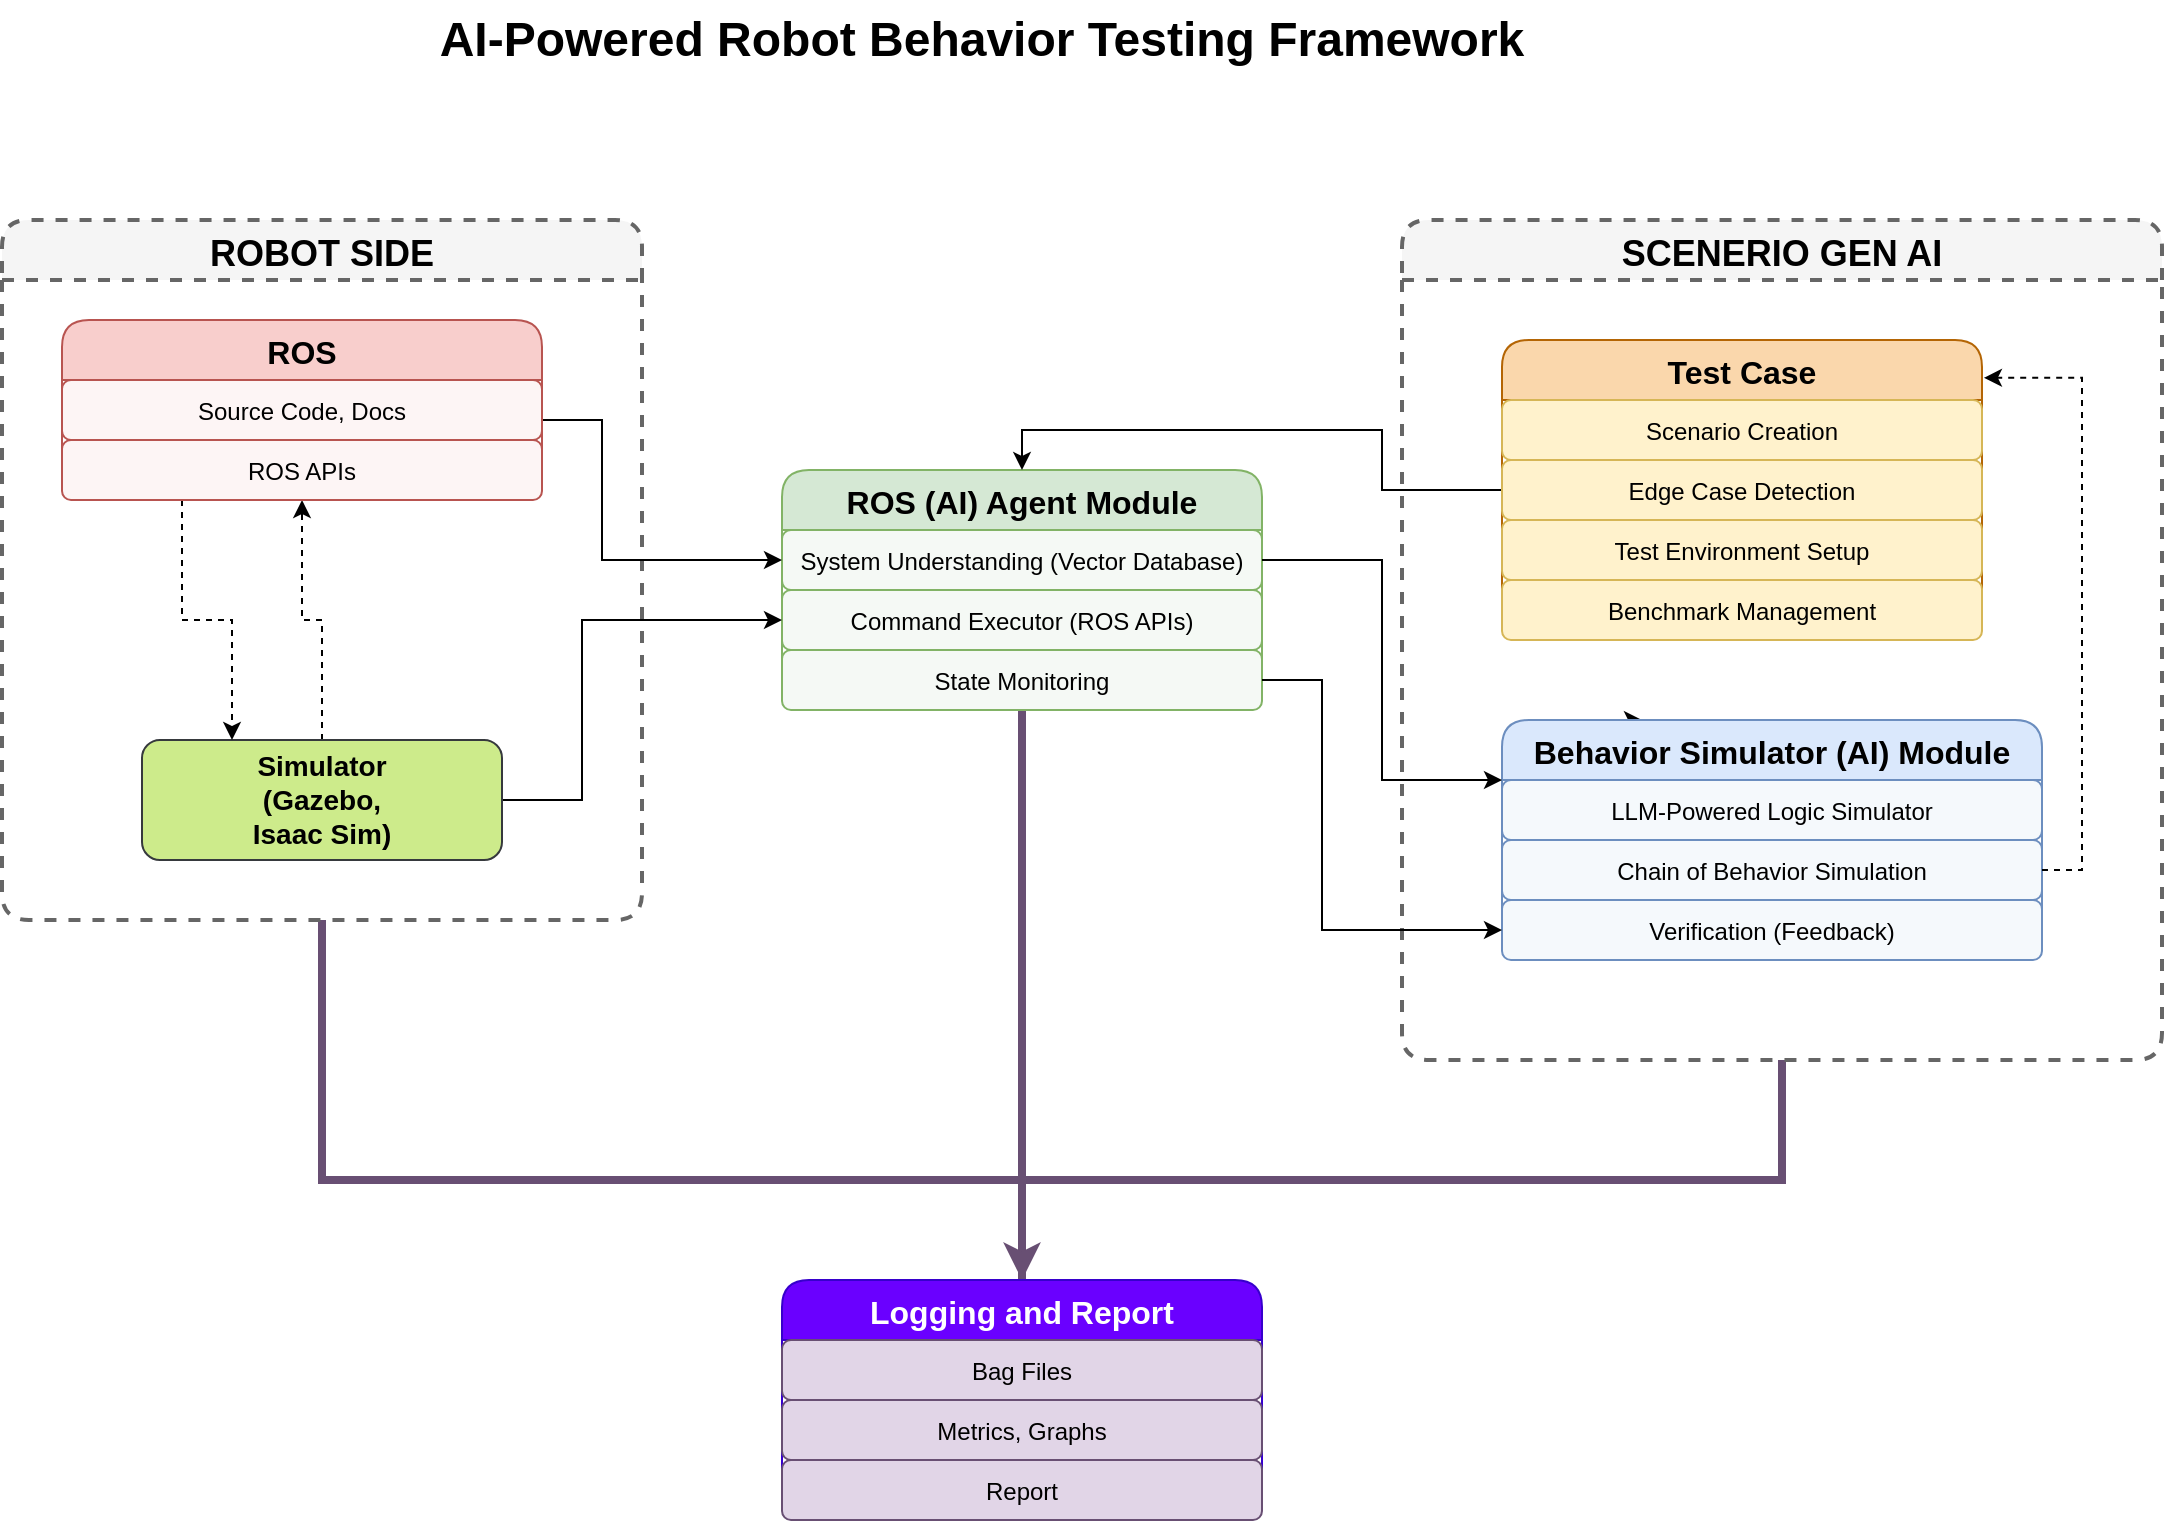 <mxfile version="26.2.14">
  <diagram id="robot-behavior-testing-framework" name="Robot Behavior Testing Framework">
    <mxGraphModel dx="2349" dy="834" grid="1" gridSize="10" guides="1" tooltips="1" connect="1" arrows="1" fold="1" page="1" pageScale="1" pageWidth="1100" pageHeight="850" math="0" shadow="0">
      <root>
        <mxCell id="0" />
        <mxCell id="1" parent="0" />
        <mxCell id="title" value="AI-Powered Robot Behavior Testing Framework" style="text;html=1;strokeColor=none;fillColor=none;align=center;verticalAlign=middle;whiteSpace=wrap;rounded=0;fontSize=24;fontStyle=1" parent="1" vertex="1">
          <mxGeometry x="80" y="50" width="600" height="40" as="geometry" />
        </mxCell>
        <mxCell id="t6IkDr1524wePHv7fDb0-44" style="edgeStyle=orthogonalEdgeStyle;rounded=0;orthogonalLoop=1;jettySize=auto;html=1;entryX=0.5;entryY=0;entryDx=0;entryDy=0;strokeColor=#684F73;strokeWidth=4;endArrow=none;startFill=0;" edge="1" parent="1" source="rosModule" target="t6IkDr1524wePHv7fDb0-35">
          <mxGeometry relative="1" as="geometry">
            <mxPoint x="420" y="660" as="targetPoint" />
            <Array as="points">
              <mxPoint x="400" y="700" />
            </Array>
          </mxGeometry>
        </mxCell>
        <mxCell id="rosModule" value="ROS (AI) Agent Module" style="swimlane;fontStyle=1;childLayout=stackLayout;horizontal=1;startSize=30;fillColor=#d5e8d4;horizontalStack=0;resizeParent=1;resizeParentMax=0;resizeLast=0;collapsible=0;marginBottom=0;strokeColor=#82b366;fontSize=16;rounded=1;" parent="1" vertex="1">
          <mxGeometry x="280" y="285" width="240" height="120" as="geometry" />
        </mxCell>
        <mxCell id="sysUnd" value="System Understanding (Vector Database)" style="text;strokeColor=#82b366;fillColor=#f5f9f5;align=center;verticalAlign=middle;spacingLeft=4;spacingRight=4;overflow=hidden;rotatable=0;points=[[0,0.5],[1,0.5]];portConstraint=eastwest;fontSize=12;rounded=1;" parent="rosModule" vertex="1">
          <mxGeometry y="30" width="240" height="30" as="geometry" />
        </mxCell>
        <mxCell id="cmdExec" value="Command Executor (ROS APIs)" style="text;strokeColor=#82b366;fillColor=#f5f9f5;align=center;verticalAlign=middle;spacingLeft=4;spacingRight=4;overflow=hidden;rotatable=0;points=[[0,0.5],[1,0.5]];portConstraint=eastwest;fontSize=12;rounded=1;" parent="rosModule" vertex="1">
          <mxGeometry y="60" width="240" height="30" as="geometry" />
        </mxCell>
        <mxCell id="stateMon" value="State Monitoring" style="text;strokeColor=#82b366;fillColor=#f5f9f5;align=center;verticalAlign=middle;spacingLeft=4;spacingRight=4;overflow=hidden;rotatable=0;points=[[0,0.5],[1,0.5]];portConstraint=eastwest;fontSize=12;rounded=1;" parent="rosModule" vertex="1">
          <mxGeometry y="90" width="240" height="30" as="geometry" />
        </mxCell>
        <mxCell id="t6IkDr1524wePHv7fDb0-32" style="edgeStyle=orthogonalEdgeStyle;rounded=0;orthogonalLoop=1;jettySize=auto;html=1;exitX=0.25;exitY=0;exitDx=0;exitDy=0;" edge="1" parent="1" source="behaviorModule">
          <mxGeometry relative="1" as="geometry">
            <mxPoint x="710" y="410" as="targetPoint" />
          </mxGeometry>
        </mxCell>
        <mxCell id="behaviorModule" value="Behavior Simulator (AI) Module" style="swimlane;fontStyle=1;childLayout=stackLayout;horizontal=1;startSize=30;fillColor=#dae8fc;horizontalStack=0;resizeParent=1;resizeParentMax=0;resizeLast=0;collapsible=0;marginBottom=0;strokeColor=#6c8ebf;fontSize=16;rounded=1;" parent="1" vertex="1">
          <mxGeometry x="640" y="410" width="270" height="120" as="geometry" />
        </mxCell>
        <mxCell id="llmSim" value="LLM-Powered Logic Simulator" style="text;strokeColor=#6c8ebf;fillColor=#f5f9fc;align=center;verticalAlign=middle;spacingLeft=4;spacingRight=4;overflow=hidden;rotatable=0;points=[[0,0.5],[1,0.5]];portConstraint=eastwest;fontSize=12;rounded=1;" parent="behaviorModule" vertex="1">
          <mxGeometry y="30" width="270" height="30" as="geometry" />
        </mxCell>
        <mxCell id="cbs" value="Chain of Behavior Simulation" style="text;strokeColor=#6c8ebf;fillColor=#f5f9fc;align=center;verticalAlign=middle;spacingLeft=4;spacingRight=4;overflow=hidden;rotatable=0;points=[[0,0.5],[1,0.5]];portConstraint=eastwest;fontSize=12;rounded=1;" parent="behaviorModule" vertex="1">
          <mxGeometry y="60" width="270" height="30" as="geometry" />
        </mxCell>
        <mxCell id="reflFeed" value="Verification (Feedback)" style="text;strokeColor=#6c8ebf;fillColor=#f5f9fc;align=center;verticalAlign=middle;spacingLeft=4;spacingRight=4;overflow=hidden;rotatable=0;points=[[0,0.5],[1,0.5]];portConstraint=eastwest;fontSize=12;rounded=1;" parent="behaviorModule" vertex="1">
          <mxGeometry y="90" width="270" height="30" as="geometry" />
        </mxCell>
        <mxCell id="t6IkDr1524wePHv7fDb0-54" style="edgeStyle=orthogonalEdgeStyle;rounded=0;orthogonalLoop=1;jettySize=auto;html=1;entryX=0.5;entryY=0;entryDx=0;entryDy=0;" edge="1" parent="1" source="testCaseModule" target="rosModule">
          <mxGeometry relative="1" as="geometry" />
        </mxCell>
        <mxCell id="testCaseModule" value="Test Case" style="swimlane;fontStyle=1;childLayout=stackLayout;horizontal=1;startSize=30;fillColor=#fad7ac;horizontalStack=0;resizeParent=1;resizeParentMax=0;resizeLast=0;collapsible=0;marginBottom=0;strokeColor=#b46504;fontSize=16;rounded=1;" parent="1" vertex="1">
          <mxGeometry x="640" y="220" width="240" height="150" as="geometry" />
        </mxCell>
        <mxCell id="scenario" value="Scenario Creation" style="text;strokeColor=#d6b656;fillColor=#fff2cc;align=center;verticalAlign=middle;spacingLeft=4;spacingRight=4;overflow=hidden;rotatable=0;points=[[0,0.5],[1,0.5]];portConstraint=eastwest;fontSize=12;rounded=1;" parent="testCaseModule" vertex="1">
          <mxGeometry y="30" width="240" height="30" as="geometry" />
        </mxCell>
        <mxCell id="edgeCase" value="Edge Case Detection" style="text;strokeColor=#d6b656;fillColor=#fff2cc;align=center;verticalAlign=middle;spacingLeft=4;spacingRight=4;overflow=hidden;rotatable=0;points=[[0,0.5],[1,0.5]];portConstraint=eastwest;fontSize=12;rounded=1;" parent="testCaseModule" vertex="1">
          <mxGeometry y="60" width="240" height="30" as="geometry" />
        </mxCell>
        <mxCell id="testEnv" value="Test Environment Setup" style="text;strokeColor=#d6b656;fillColor=#fff2cc;align=center;verticalAlign=middle;spacingLeft=4;spacingRight=4;overflow=hidden;rotatable=0;points=[[0,0.5],[1,0.5]];portConstraint=eastwest;fontSize=12;rounded=1;" parent="testCaseModule" vertex="1">
          <mxGeometry y="90" width="240" height="30" as="geometry" />
        </mxCell>
        <mxCell id="benchMgt" value="Benchmark Management" style="text;strokeColor=#d6b656;fillColor=#fff2cc;align=center;verticalAlign=middle;spacingLeft=4;spacingRight=4;overflow=hidden;rotatable=0;points=[[0,0.5],[1,0.5]];portConstraint=eastwest;fontSize=12;rounded=1;" parent="testCaseModule" vertex="1">
          <mxGeometry y="120" width="240" height="30" as="geometry" />
        </mxCell>
        <mxCell id="t6IkDr1524wePHv7fDb0-50" style="edgeStyle=orthogonalEdgeStyle;rounded=0;orthogonalLoop=1;jettySize=auto;html=1;entryX=0.5;entryY=0;entryDx=0;entryDy=0;strokeColor=#684F73;strokeWidth=4;endArrow=none;startFill=0;exitX=0.5;exitY=1;exitDx=0;exitDy=0;" edge="1" parent="1" source="workflowSection" target="t6IkDr1524wePHv7fDb0-35">
          <mxGeometry relative="1" as="geometry">
            <mxPoint x="220" y="640" as="sourcePoint" />
            <Array as="points">
              <mxPoint x="50" y="640" />
              <mxPoint x="400" y="640" />
            </Array>
          </mxGeometry>
        </mxCell>
        <mxCell id="workflowSection" value="ROBOT SIDE" style="swimlane;fontStyle=1;childLayout=stackLayout;horizontal=1;startSize=30;fillColor=#f5f5f5;horizontalStack=0;resizeParent=1;resizeParentMax=0;resizeLast=0;collapsible=0;marginBottom=0;strokeColor=#666666;strokeWidth=2;fontSize=18;rounded=1;dashed=1;" parent="1" vertex="1">
          <mxGeometry x="-110" y="160" width="320" height="350" as="geometry" />
        </mxCell>
        <mxCell id="t6IkDr1524wePHv7fDb0-21" style="edgeStyle=orthogonalEdgeStyle;rounded=0;orthogonalLoop=1;jettySize=auto;html=1;entryX=0.5;entryY=1;entryDx=0;entryDy=0;dashed=1;" edge="1" parent="1" source="t6IkDr1524wePHv7fDb0-9" target="t6IkDr1524wePHv7fDb0-10">
          <mxGeometry relative="1" as="geometry">
            <mxPoint x="80" y="360" as="targetPoint" />
          </mxGeometry>
        </mxCell>
        <mxCell id="t6IkDr1524wePHv7fDb0-53" style="edgeStyle=orthogonalEdgeStyle;rounded=0;orthogonalLoop=1;jettySize=auto;html=1;exitX=1;exitY=0.5;exitDx=0;exitDy=0;entryX=0;entryY=0.5;entryDx=0;entryDy=0;" edge="1" parent="1" source="t6IkDr1524wePHv7fDb0-9" target="cmdExec">
          <mxGeometry relative="1" as="geometry">
            <mxPoint x="140" y="405" as="sourcePoint" />
            <Array as="points">
              <mxPoint x="180" y="450" />
              <mxPoint x="180" y="360" />
            </Array>
          </mxGeometry>
        </mxCell>
        <mxCell id="t6IkDr1524wePHv7fDb0-9" value="Simulator&lt;br&gt;(Gazebo,&lt;br&gt;Isaac Sim)" style="rounded=1;whiteSpace=wrap;html=1;fillColor=#cdeb8b;strokeColor=#36393d;fontStyle=1;fontSize=14;" vertex="1" parent="1">
          <mxGeometry x="-40" y="420" width="180" height="60" as="geometry" />
        </mxCell>
        <mxCell id="t6IkDr1524wePHv7fDb0-20" style="edgeStyle=orthogonalEdgeStyle;rounded=0;orthogonalLoop=1;jettySize=auto;html=1;exitX=0.25;exitY=1;exitDx=0;exitDy=0;entryX=0.25;entryY=0;entryDx=0;entryDy=0;dashed=1;" edge="1" parent="1" source="t6IkDr1524wePHv7fDb0-10" target="t6IkDr1524wePHv7fDb0-9">
          <mxGeometry relative="1" as="geometry" />
        </mxCell>
        <mxCell id="t6IkDr1524wePHv7fDb0-51" style="edgeStyle=orthogonalEdgeStyle;rounded=0;orthogonalLoop=1;jettySize=auto;html=1;exitX=1;exitY=0.5;exitDx=0;exitDy=0;entryX=0;entryY=0.5;entryDx=0;entryDy=0;" edge="1" parent="1" source="t6IkDr1524wePHv7fDb0-11" target="sysUnd">
          <mxGeometry relative="1" as="geometry">
            <mxPoint x="160" y="210" as="sourcePoint" />
            <Array as="points">
              <mxPoint x="160" y="260" />
              <mxPoint x="190" y="260" />
              <mxPoint x="190" y="330" />
            </Array>
          </mxGeometry>
        </mxCell>
        <mxCell id="t6IkDr1524wePHv7fDb0-10" value="ROS" style="swimlane;fontStyle=1;childLayout=stackLayout;horizontal=1;startSize=30;fillColor=#f8cecc;horizontalStack=0;resizeParent=1;resizeParentMax=0;resizeLast=0;collapsible=0;marginBottom=0;strokeColor=#b85450;fontSize=16;rounded=1;" vertex="1" parent="1">
          <mxGeometry x="-80" y="210" width="240" height="90" as="geometry" />
        </mxCell>
        <mxCell id="t6IkDr1524wePHv7fDb0-11" value="Source Code, Docs" style="text;strokeColor=#b85450;fillColor=#fdf5f5;align=center;verticalAlign=middle;spacingLeft=4;spacingRight=4;overflow=hidden;rotatable=0;points=[[0,0.5],[1,0.5]];portConstraint=eastwest;fontSize=12;rounded=1;" vertex="1" parent="t6IkDr1524wePHv7fDb0-10">
          <mxGeometry y="30" width="240" height="30" as="geometry" />
        </mxCell>
        <mxCell id="t6IkDr1524wePHv7fDb0-12" value="ROS APIs" style="text;strokeColor=#b85450;fillColor=#fdf5f5;align=center;verticalAlign=middle;spacingLeft=4;spacingRight=4;overflow=hidden;rotatable=0;points=[[0,0.5],[1,0.5]];portConstraint=eastwest;fontSize=12;rounded=1;" vertex="1" parent="t6IkDr1524wePHv7fDb0-10">
          <mxGeometry y="60" width="240" height="30" as="geometry" />
        </mxCell>
        <mxCell id="t6IkDr1524wePHv7fDb0-30" style="edgeStyle=orthogonalEdgeStyle;rounded=0;orthogonalLoop=1;jettySize=auto;html=1;exitX=1;exitY=0.5;exitDx=0;exitDy=0;entryX=1.004;entryY=0.126;entryDx=0;entryDy=0;entryPerimeter=0;dashed=1;" edge="1" parent="1" source="cbs" target="testCaseModule">
          <mxGeometry relative="1" as="geometry" />
        </mxCell>
        <mxCell id="t6IkDr1524wePHv7fDb0-43" style="edgeStyle=orthogonalEdgeStyle;rounded=0;orthogonalLoop=1;jettySize=auto;html=1;exitX=0.5;exitY=1;exitDx=0;exitDy=0;strokeColor=#684F73;strokeWidth=4;endArrow=classic;startFill=0;endFill=1;" edge="1" parent="1" source="t6IkDr1524wePHv7fDb0-33" target="t6IkDr1524wePHv7fDb0-35">
          <mxGeometry relative="1" as="geometry">
            <Array as="points">
              <mxPoint x="780" y="640" />
              <mxPoint x="400" y="640" />
            </Array>
          </mxGeometry>
        </mxCell>
        <mxCell id="t6IkDr1524wePHv7fDb0-33" value="SCENERIO GEN AI" style="swimlane;fontStyle=1;childLayout=stackLayout;horizontal=1;startSize=30;fillColor=#f5f5f5;horizontalStack=0;resizeParent=1;resizeParentMax=0;resizeLast=0;collapsible=0;marginBottom=0;strokeColor=#666666;strokeWidth=2;fontSize=18;rounded=1;dashed=1;" vertex="1" parent="1">
          <mxGeometry x="590" y="160" width="380" height="420" as="geometry" />
        </mxCell>
        <mxCell id="t6IkDr1524wePHv7fDb0-35" value="Logging and Report" style="swimlane;fontStyle=1;childLayout=stackLayout;horizontal=1;startSize=30;fillColor=#6a00ff;horizontalStack=0;resizeParent=1;resizeParentMax=0;resizeLast=0;collapsible=0;marginBottom=0;strokeColor=#3700CC;fontSize=16;rounded=1;fontColor=#ffffff;" vertex="1" parent="1">
          <mxGeometry x="280" y="690" width="240" height="120" as="geometry" />
        </mxCell>
        <mxCell id="t6IkDr1524wePHv7fDb0-36" value="Bag Files" style="text;strokeColor=#684F73;fillColor=#e1d5e7;align=center;verticalAlign=middle;spacingLeft=4;spacingRight=4;overflow=hidden;rotatable=0;points=[[0,0.5],[1,0.5]];portConstraint=eastwest;fontSize=12;rounded=1;" vertex="1" parent="t6IkDr1524wePHv7fDb0-35">
          <mxGeometry y="30" width="240" height="30" as="geometry" />
        </mxCell>
        <mxCell id="t6IkDr1524wePHv7fDb0-37" value="Metrics, Graphs" style="text;strokeColor=#684F73;fillColor=#e1d5e7;align=center;verticalAlign=middle;spacingLeft=4;spacingRight=4;overflow=hidden;rotatable=0;points=[[0,0.5],[1,0.5]];portConstraint=eastwest;fontSize=12;rounded=1;" vertex="1" parent="t6IkDr1524wePHv7fDb0-35">
          <mxGeometry y="60" width="240" height="30" as="geometry" />
        </mxCell>
        <mxCell id="t6IkDr1524wePHv7fDb0-38" value="Report" style="text;strokeColor=#684F73;fillColor=#e1d5e7;align=center;verticalAlign=middle;spacingLeft=4;spacingRight=4;overflow=hidden;rotatable=0;points=[[0,0.5],[1,0.5]];portConstraint=eastwest;fontSize=12;rounded=1;" vertex="1" parent="t6IkDr1524wePHv7fDb0-35">
          <mxGeometry y="90" width="240" height="30" as="geometry" />
        </mxCell>
        <mxCell id="t6IkDr1524wePHv7fDb0-55" style="edgeStyle=orthogonalEdgeStyle;rounded=0;orthogonalLoop=1;jettySize=auto;html=1;exitX=1;exitY=0.5;exitDx=0;exitDy=0;entryX=0;entryY=0.5;entryDx=0;entryDy=0;" edge="1" parent="1" source="stateMon" target="reflFeed">
          <mxGeometry relative="1" as="geometry">
            <Array as="points">
              <mxPoint x="550" y="390" />
              <mxPoint x="550" y="515" />
            </Array>
          </mxGeometry>
        </mxCell>
        <mxCell id="t6IkDr1524wePHv7fDb0-56" style="edgeStyle=orthogonalEdgeStyle;rounded=0;orthogonalLoop=1;jettySize=auto;html=1;exitX=1;exitY=0.5;exitDx=0;exitDy=0;entryX=0;entryY=0.25;entryDx=0;entryDy=0;" edge="1" parent="1" source="sysUnd" target="behaviorModule">
          <mxGeometry relative="1" as="geometry" />
        </mxCell>
      </root>
    </mxGraphModel>
  </diagram>
</mxfile>
